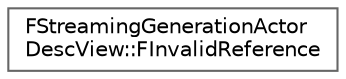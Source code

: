 digraph "Graphical Class Hierarchy"
{
 // INTERACTIVE_SVG=YES
 // LATEX_PDF_SIZE
  bgcolor="transparent";
  edge [fontname=Helvetica,fontsize=10,labelfontname=Helvetica,labelfontsize=10];
  node [fontname=Helvetica,fontsize=10,shape=box,height=0.2,width=0.4];
  rankdir="LR";
  Node0 [id="Node000000",label="FStreamingGenerationActor\lDescView::FInvalidReference",height=0.2,width=0.4,color="grey40", fillcolor="white", style="filled",URL="$d3/dcf/structFStreamingGenerationActorDescView_1_1FInvalidReference.html",tooltip=" "];
}
